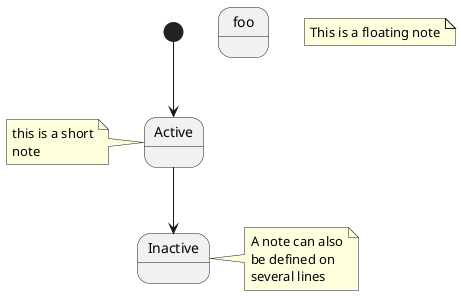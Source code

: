 @startuml
[*] --> Active
Active --> Inactive

note left of Active : this is a short\nnote

note right of Inactive
A note can also
be defined on 
several lines
end note

state foo
note "This is a floating note" as N1

@enduml